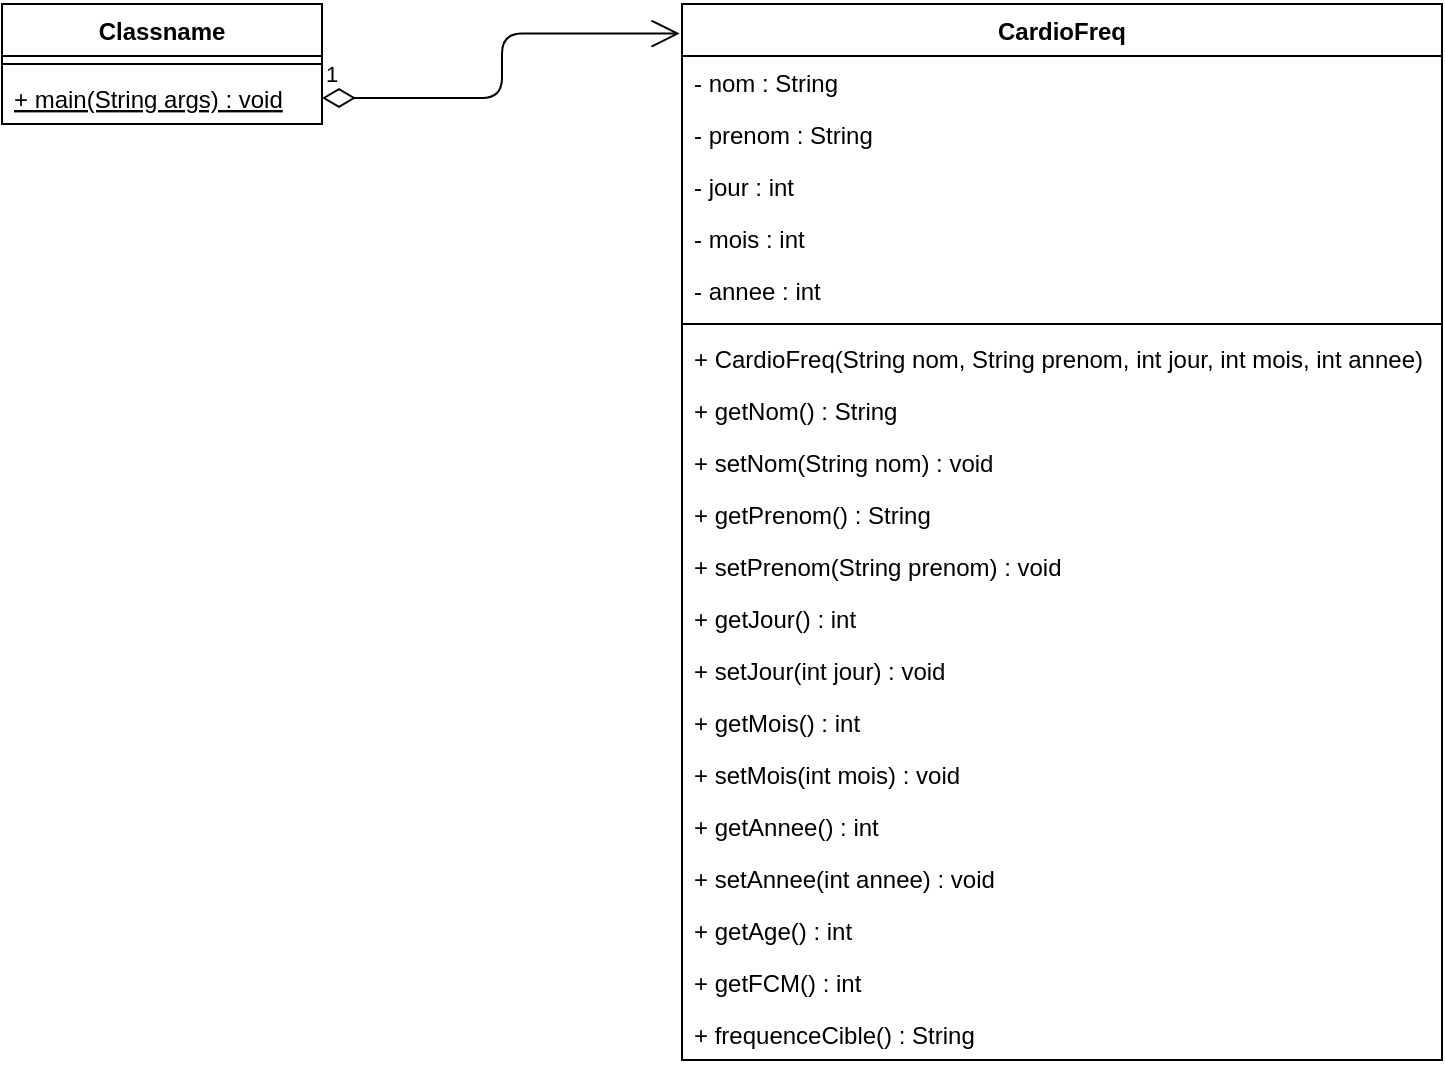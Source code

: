 <mxfile version="13.0.1" type="device"><diagram id="C5RBs43oDa-KdzZeNtuy" name="Page-1"><mxGraphModel dx="1086" dy="765" grid="1" gridSize="10" guides="1" tooltips="1" connect="1" arrows="1" fold="1" page="1" pageScale="1" pageWidth="827" pageHeight="1169" math="0" shadow="0"><root><mxCell id="WIyWlLk6GJQsqaUBKTNV-0"/><mxCell id="WIyWlLk6GJQsqaUBKTNV-1" parent="WIyWlLk6GJQsqaUBKTNV-0"/><mxCell id="fdcLuCRvX_PvrJVpc4HW-0" value="CardioFreq" style="swimlane;fontStyle=1;align=center;verticalAlign=top;childLayout=stackLayout;horizontal=1;startSize=26;horizontalStack=0;resizeParent=1;resizeParentMax=0;resizeLast=0;collapsible=1;marginBottom=0;" vertex="1" parent="WIyWlLk6GJQsqaUBKTNV-1"><mxGeometry x="390" y="140" width="380" height="528" as="geometry"/></mxCell><mxCell id="fdcLuCRvX_PvrJVpc4HW-1" value="- nom : String" style="text;strokeColor=none;fillColor=none;align=left;verticalAlign=top;spacingLeft=4;spacingRight=4;overflow=hidden;rotatable=0;points=[[0,0.5],[1,0.5]];portConstraint=eastwest;" vertex="1" parent="fdcLuCRvX_PvrJVpc4HW-0"><mxGeometry y="26" width="380" height="26" as="geometry"/></mxCell><mxCell id="fdcLuCRvX_PvrJVpc4HW-4" value="- prenom : String" style="text;strokeColor=none;fillColor=none;align=left;verticalAlign=top;spacingLeft=4;spacingRight=4;overflow=hidden;rotatable=0;points=[[0,0.5],[1,0.5]];portConstraint=eastwest;" vertex="1" parent="fdcLuCRvX_PvrJVpc4HW-0"><mxGeometry y="52" width="380" height="26" as="geometry"/></mxCell><mxCell id="fdcLuCRvX_PvrJVpc4HW-5" value="- jour : int" style="text;strokeColor=none;fillColor=none;align=left;verticalAlign=top;spacingLeft=4;spacingRight=4;overflow=hidden;rotatable=0;points=[[0,0.5],[1,0.5]];portConstraint=eastwest;" vertex="1" parent="fdcLuCRvX_PvrJVpc4HW-0"><mxGeometry y="78" width="380" height="26" as="geometry"/></mxCell><mxCell id="fdcLuCRvX_PvrJVpc4HW-6" value="- mois : int" style="text;strokeColor=none;fillColor=none;align=left;verticalAlign=top;spacingLeft=4;spacingRight=4;overflow=hidden;rotatable=0;points=[[0,0.5],[1,0.5]];portConstraint=eastwest;" vertex="1" parent="fdcLuCRvX_PvrJVpc4HW-0"><mxGeometry y="104" width="380" height="26" as="geometry"/></mxCell><mxCell id="fdcLuCRvX_PvrJVpc4HW-7" value="- annee : int" style="text;strokeColor=none;fillColor=none;align=left;verticalAlign=top;spacingLeft=4;spacingRight=4;overflow=hidden;rotatable=0;points=[[0,0.5],[1,0.5]];portConstraint=eastwest;" vertex="1" parent="fdcLuCRvX_PvrJVpc4HW-0"><mxGeometry y="130" width="380" height="26" as="geometry"/></mxCell><mxCell id="fdcLuCRvX_PvrJVpc4HW-2" value="" style="line;strokeWidth=1;fillColor=none;align=left;verticalAlign=middle;spacingTop=-1;spacingLeft=3;spacingRight=3;rotatable=0;labelPosition=right;points=[];portConstraint=eastwest;" vertex="1" parent="fdcLuCRvX_PvrJVpc4HW-0"><mxGeometry y="156" width="380" height="8" as="geometry"/></mxCell><mxCell id="fdcLuCRvX_PvrJVpc4HW-3" value="+ CardioFreq(String nom, String prenom, int jour, int mois, int annee)" style="text;strokeColor=none;fillColor=none;align=left;verticalAlign=top;spacingLeft=4;spacingRight=4;overflow=hidden;rotatable=0;points=[[0,0.5],[1,0.5]];portConstraint=eastwest;" vertex="1" parent="fdcLuCRvX_PvrJVpc4HW-0"><mxGeometry y="164" width="380" height="26" as="geometry"/></mxCell><mxCell id="fdcLuCRvX_PvrJVpc4HW-8" value="+ getNom() : String" style="text;strokeColor=none;fillColor=none;align=left;verticalAlign=top;spacingLeft=4;spacingRight=4;overflow=hidden;rotatable=0;points=[[0,0.5],[1,0.5]];portConstraint=eastwest;" vertex="1" parent="fdcLuCRvX_PvrJVpc4HW-0"><mxGeometry y="190" width="380" height="26" as="geometry"/></mxCell><mxCell id="fdcLuCRvX_PvrJVpc4HW-13" value="+ setNom(String nom) : void" style="text;strokeColor=none;fillColor=none;align=left;verticalAlign=top;spacingLeft=4;spacingRight=4;overflow=hidden;rotatable=0;points=[[0,0.5],[1,0.5]];portConstraint=eastwest;" vertex="1" parent="fdcLuCRvX_PvrJVpc4HW-0"><mxGeometry y="216" width="380" height="26" as="geometry"/></mxCell><mxCell id="fdcLuCRvX_PvrJVpc4HW-9" value="+ getPrenom() : String" style="text;strokeColor=none;fillColor=none;align=left;verticalAlign=top;spacingLeft=4;spacingRight=4;overflow=hidden;rotatable=0;points=[[0,0.5],[1,0.5]];portConstraint=eastwest;" vertex="1" parent="fdcLuCRvX_PvrJVpc4HW-0"><mxGeometry y="242" width="380" height="26" as="geometry"/></mxCell><mxCell id="fdcLuCRvX_PvrJVpc4HW-14" value="+ setPrenom(String prenom) : void" style="text;strokeColor=none;fillColor=none;align=left;verticalAlign=top;spacingLeft=4;spacingRight=4;overflow=hidden;rotatable=0;points=[[0,0.5],[1,0.5]];portConstraint=eastwest;" vertex="1" parent="fdcLuCRvX_PvrJVpc4HW-0"><mxGeometry y="268" width="380" height="26" as="geometry"/></mxCell><mxCell id="fdcLuCRvX_PvrJVpc4HW-10" value="+ getJour() : int" style="text;strokeColor=none;fillColor=none;align=left;verticalAlign=top;spacingLeft=4;spacingRight=4;overflow=hidden;rotatable=0;points=[[0,0.5],[1,0.5]];portConstraint=eastwest;" vertex="1" parent="fdcLuCRvX_PvrJVpc4HW-0"><mxGeometry y="294" width="380" height="26" as="geometry"/></mxCell><mxCell id="fdcLuCRvX_PvrJVpc4HW-15" value="+ setJour(int jour) : void" style="text;strokeColor=none;fillColor=none;align=left;verticalAlign=top;spacingLeft=4;spacingRight=4;overflow=hidden;rotatable=0;points=[[0,0.5],[1,0.5]];portConstraint=eastwest;" vertex="1" parent="fdcLuCRvX_PvrJVpc4HW-0"><mxGeometry y="320" width="380" height="26" as="geometry"/></mxCell><mxCell id="fdcLuCRvX_PvrJVpc4HW-11" value="+ getMois() : int" style="text;strokeColor=none;fillColor=none;align=left;verticalAlign=top;spacingLeft=4;spacingRight=4;overflow=hidden;rotatable=0;points=[[0,0.5],[1,0.5]];portConstraint=eastwest;" vertex="1" parent="fdcLuCRvX_PvrJVpc4HW-0"><mxGeometry y="346" width="380" height="26" as="geometry"/></mxCell><mxCell id="fdcLuCRvX_PvrJVpc4HW-16" value="+ setMois(int mois) : void" style="text;strokeColor=none;fillColor=none;align=left;verticalAlign=top;spacingLeft=4;spacingRight=4;overflow=hidden;rotatable=0;points=[[0,0.5],[1,0.5]];portConstraint=eastwest;" vertex="1" parent="fdcLuCRvX_PvrJVpc4HW-0"><mxGeometry y="372" width="380" height="26" as="geometry"/></mxCell><mxCell id="fdcLuCRvX_PvrJVpc4HW-12" value="+ getAnnee() : int" style="text;strokeColor=none;fillColor=none;align=left;verticalAlign=top;spacingLeft=4;spacingRight=4;overflow=hidden;rotatable=0;points=[[0,0.5],[1,0.5]];portConstraint=eastwest;" vertex="1" parent="fdcLuCRvX_PvrJVpc4HW-0"><mxGeometry y="398" width="380" height="26" as="geometry"/></mxCell><mxCell id="fdcLuCRvX_PvrJVpc4HW-17" value="+ setAnnee(int annee) : void" style="text;strokeColor=none;fillColor=none;align=left;verticalAlign=top;spacingLeft=4;spacingRight=4;overflow=hidden;rotatable=0;points=[[0,0.5],[1,0.5]];portConstraint=eastwest;" vertex="1" parent="fdcLuCRvX_PvrJVpc4HW-0"><mxGeometry y="424" width="380" height="26" as="geometry"/></mxCell><mxCell id="fdcLuCRvX_PvrJVpc4HW-18" value="+ getAge() : int" style="text;strokeColor=none;fillColor=none;align=left;verticalAlign=top;spacingLeft=4;spacingRight=4;overflow=hidden;rotatable=0;points=[[0,0.5],[1,0.5]];portConstraint=eastwest;" vertex="1" parent="fdcLuCRvX_PvrJVpc4HW-0"><mxGeometry y="450" width="380" height="26" as="geometry"/></mxCell><mxCell id="fdcLuCRvX_PvrJVpc4HW-19" value="+ getFCM() : int" style="text;strokeColor=none;fillColor=none;align=left;verticalAlign=top;spacingLeft=4;spacingRight=4;overflow=hidden;rotatable=0;points=[[0,0.5],[1,0.5]];portConstraint=eastwest;" vertex="1" parent="fdcLuCRvX_PvrJVpc4HW-0"><mxGeometry y="476" width="380" height="26" as="geometry"/></mxCell><mxCell id="fdcLuCRvX_PvrJVpc4HW-20" value="+ frequenceCible() : String" style="text;strokeColor=none;fillColor=none;align=left;verticalAlign=top;spacingLeft=4;spacingRight=4;overflow=hidden;rotatable=0;points=[[0,0.5],[1,0.5]];portConstraint=eastwest;" vertex="1" parent="fdcLuCRvX_PvrJVpc4HW-0"><mxGeometry y="502" width="380" height="26" as="geometry"/></mxCell><mxCell id="fdcLuCRvX_PvrJVpc4HW-21" value="Classname" style="swimlane;fontStyle=1;align=center;verticalAlign=top;childLayout=stackLayout;horizontal=1;startSize=26;horizontalStack=0;resizeParent=1;resizeParentMax=0;resizeLast=0;collapsible=1;marginBottom=0;" vertex="1" parent="WIyWlLk6GJQsqaUBKTNV-1"><mxGeometry x="50" y="140" width="160" height="60" as="geometry"/></mxCell><mxCell id="fdcLuCRvX_PvrJVpc4HW-23" value="" style="line;strokeWidth=1;fillColor=none;align=left;verticalAlign=middle;spacingTop=-1;spacingLeft=3;spacingRight=3;rotatable=0;labelPosition=right;points=[];portConstraint=eastwest;" vertex="1" parent="fdcLuCRvX_PvrJVpc4HW-21"><mxGeometry y="26" width="160" height="8" as="geometry"/></mxCell><mxCell id="fdcLuCRvX_PvrJVpc4HW-24" value="+ main(String args) : void" style="text;strokeColor=none;fillColor=none;align=left;verticalAlign=top;spacingLeft=4;spacingRight=4;overflow=hidden;rotatable=0;points=[[0,0.5],[1,0.5]];portConstraint=eastwest;fontStyle=4" vertex="1" parent="fdcLuCRvX_PvrJVpc4HW-21"><mxGeometry y="34" width="160" height="26" as="geometry"/></mxCell><mxCell id="fdcLuCRvX_PvrJVpc4HW-25" value="1" style="endArrow=open;html=1;endSize=12;startArrow=diamondThin;startSize=14;startFill=0;edgeStyle=orthogonalEdgeStyle;align=left;verticalAlign=bottom;exitX=1;exitY=0.5;exitDx=0;exitDy=0;entryX=-0.003;entryY=0.028;entryDx=0;entryDy=0;entryPerimeter=0;" edge="1" parent="WIyWlLk6GJQsqaUBKTNV-1" source="fdcLuCRvX_PvrJVpc4HW-24" target="fdcLuCRvX_PvrJVpc4HW-0"><mxGeometry x="-1" y="3" relative="1" as="geometry"><mxPoint x="220" y="290" as="sourcePoint"/><mxPoint x="380" y="290" as="targetPoint"/></mxGeometry></mxCell></root></mxGraphModel></diagram></mxfile>